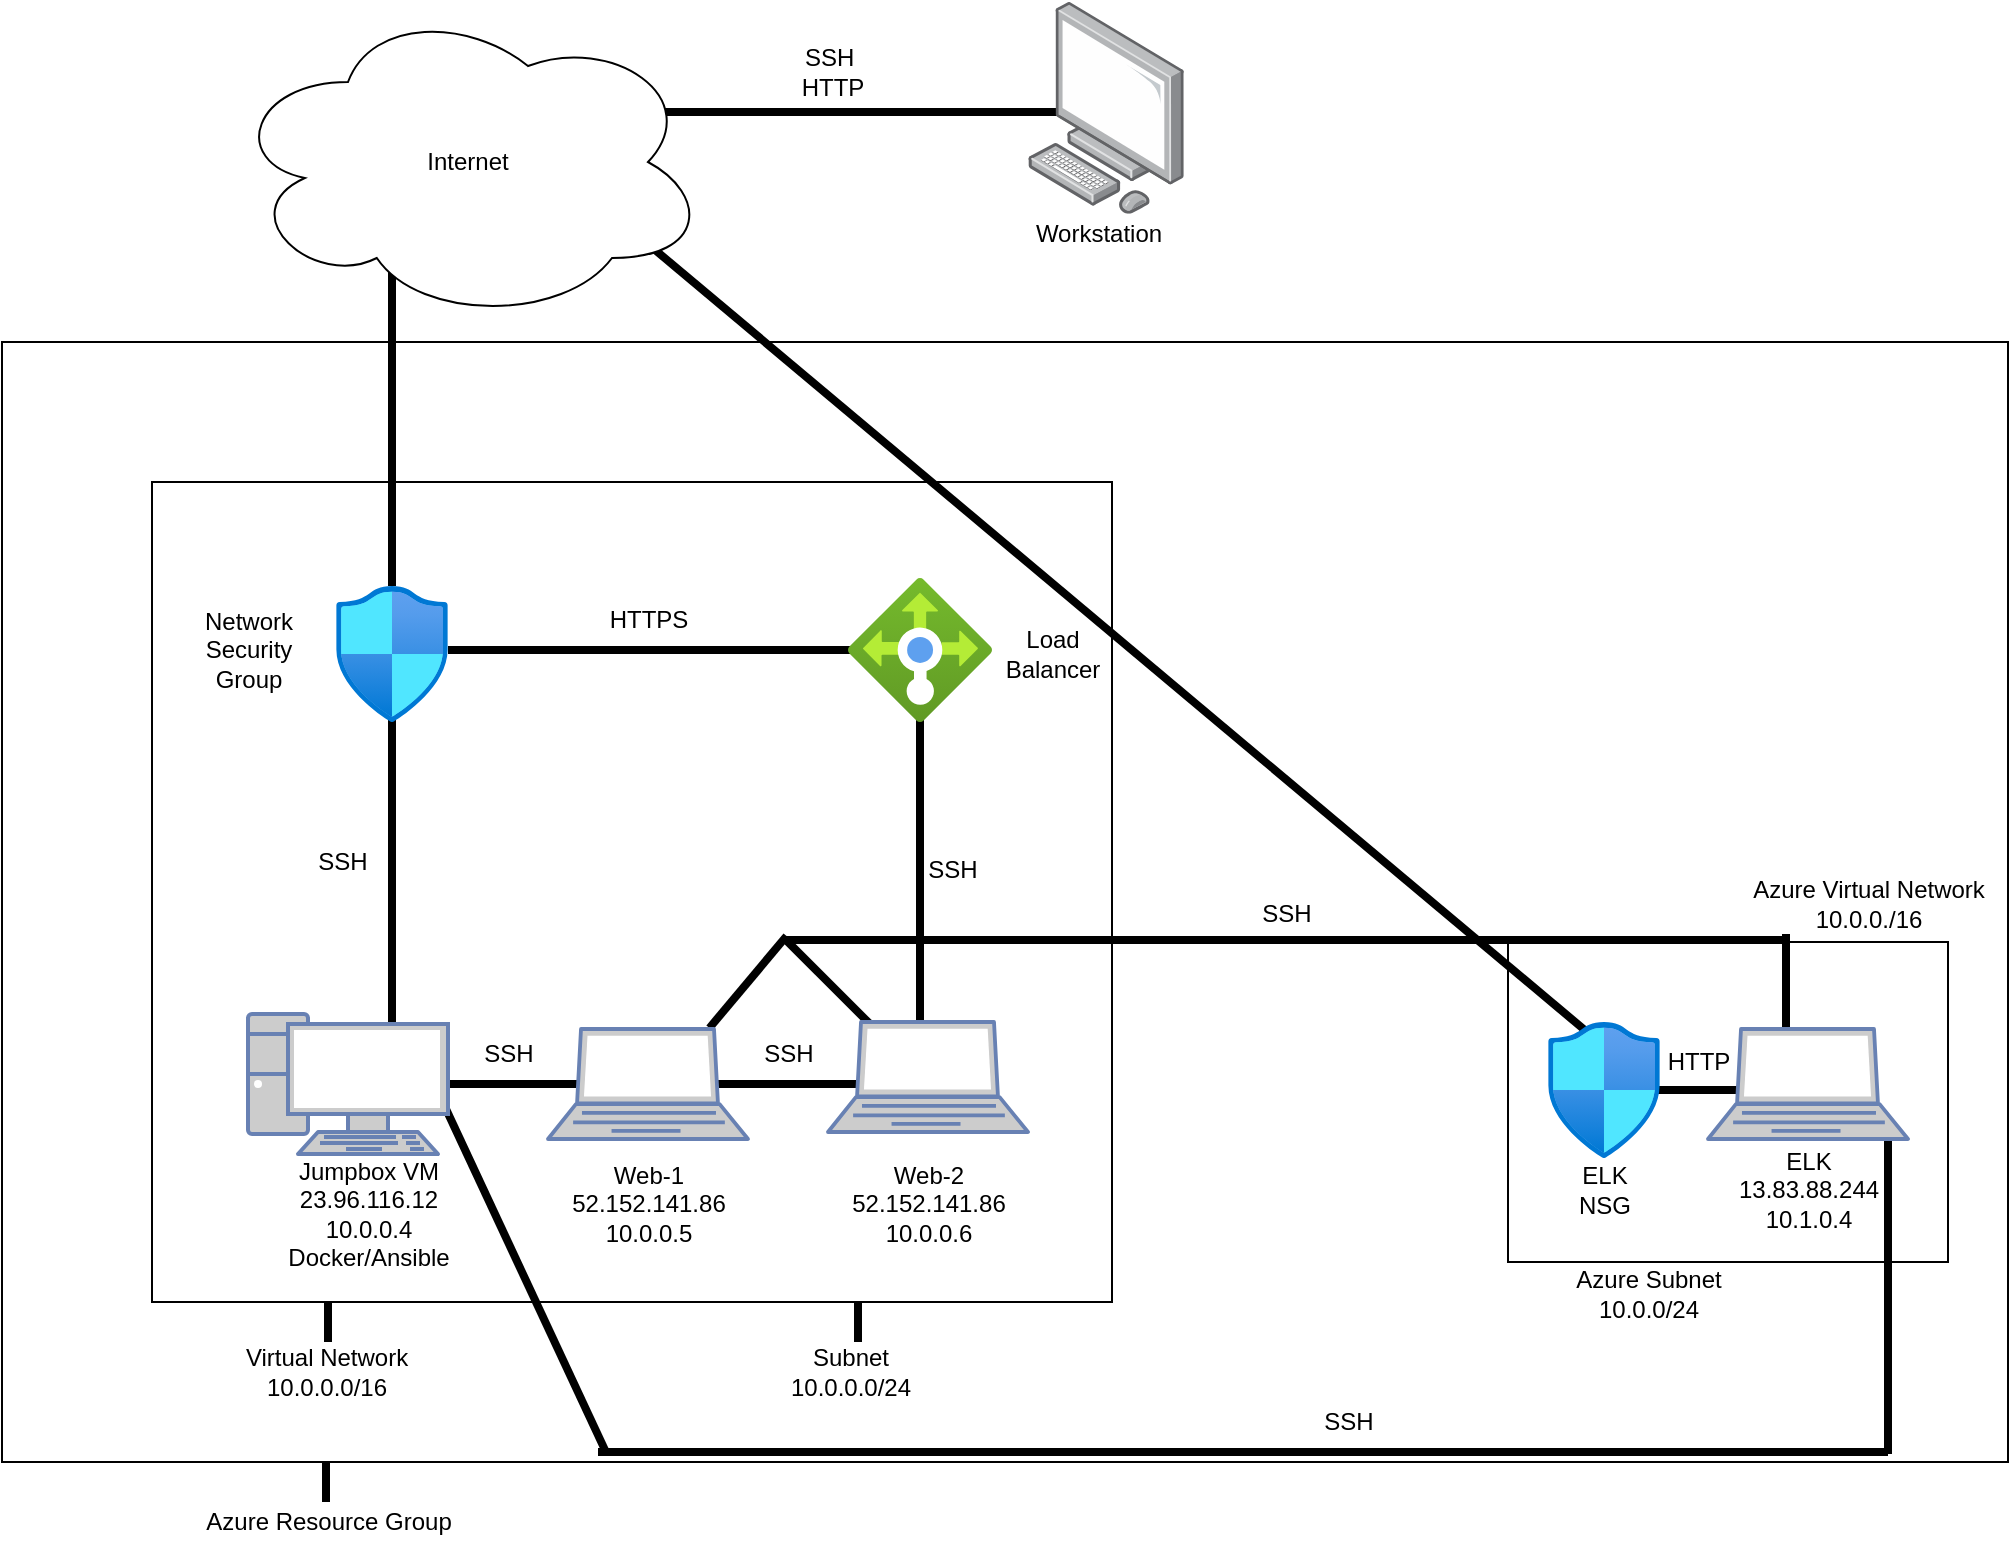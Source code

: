 <mxfile version="13.9.8" type="google"><diagram id="16D1N18UZfcHVGMePHvd" name="Page-1"><mxGraphModel dx="1422" dy="1837" grid="1" gridSize="10" guides="1" tooltips="1" connect="1" arrows="1" fold="1" page="1" pageScale="1" pageWidth="850" pageHeight="1100" math="0" shadow="0"><root><mxCell id="0"/><mxCell id="1" parent="0"/><mxCell id="vIBcf-bXh6j4IH3qAqb4-20" value="" style="line;strokeWidth=4;html=1;perimeter=backbonePerimeter;points=[];outlineConnect=0;" vertex="1" parent="1"><mxGeometry x="420" y="40" width="210" height="10" as="geometry"/></mxCell><mxCell id="vIBcf-bXh6j4IH3qAqb4-17" value="" style="line;strokeWidth=4;direction=south;html=1;perimeter=backbonePerimeter;points=[];outlineConnect=0;rotation=-50;" vertex="1" parent="1"><mxGeometry x="655.3" y="-6.86" width="10" height="639" as="geometry"/></mxCell><mxCell id="7ewCYHqGu9EgfveReCGO-25" value="" style="rounded=0;whiteSpace=wrap;html=1;fillColor=none;" parent="1" vertex="1"><mxGeometry x="97" y="160" width="1003" height="560" as="geometry"/></mxCell><mxCell id="vIBcf-bXh6j4IH3qAqb4-15" value="" style="line;strokeWidth=4;html=1;perimeter=backbonePerimeter;points=[];outlineConnect=0;" vertex="1" parent="1"><mxGeometry x="925" y="529" width="45" height="10" as="geometry"/></mxCell><mxCell id="vIBcf-bXh6j4IH3qAqb4-14" value="" style="line;strokeWidth=4;direction=south;html=1;perimeter=backbonePerimeter;points=[];outlineConnect=0;" vertex="1" parent="1"><mxGeometry x="984" y="456" width="10" height="54" as="geometry"/></mxCell><mxCell id="vIBcf-bXh6j4IH3qAqb4-13" value="" style="line;strokeWidth=4;html=1;perimeter=backbonePerimeter;points=[];outlineConnect=0;" vertex="1" parent="1"><mxGeometry x="487" y="454" width="503" height="10" as="geometry"/></mxCell><mxCell id="vIBcf-bXh6j4IH3qAqb4-12" value="" style="line;strokeWidth=4;direction=south;html=1;perimeter=backbonePerimeter;points=[];outlineConnect=0;rotation=-45;" vertex="1" parent="1"><mxGeometry x="505" y="450" width="10" height="60" as="geometry"/></mxCell><mxCell id="vIBcf-bXh6j4IH3qAqb4-11" value="" style="line;strokeWidth=4;direction=south;html=1;perimeter=backbonePerimeter;points=[];outlineConnect=0;rotation=40;" vertex="1" parent="1"><mxGeometry x="465" y="450" width="10" height="60" as="geometry"/></mxCell><mxCell id="vIBcf-bXh6j4IH3qAqb4-10" value="" style="line;strokeWidth=4;direction=south;html=1;perimeter=backbonePerimeter;points=[];outlineConnect=0;" vertex="1" parent="1"><mxGeometry x="1035" y="556" width="10" height="160" as="geometry"/></mxCell><mxCell id="vIBcf-bXh6j4IH3qAqb4-8" value="" style="line;strokeWidth=4;direction=south;html=1;perimeter=backbonePerimeter;points=[];outlineConnect=0;rotation=-25;" vertex="1" parent="1"><mxGeometry x="352.33" y="528.38" width="10" height="194.68" as="geometry"/></mxCell><mxCell id="vIBcf-bXh6j4IH3qAqb4-5" value="" style="rounded=0;whiteSpace=wrap;html=1;fillColor=none;" vertex="1" parent="1"><mxGeometry x="850" y="460" width="220" height="160" as="geometry"/></mxCell><mxCell id="7ewCYHqGu9EgfveReCGO-13" value="" style="line;strokeWidth=4;html=1;perimeter=backbonePerimeter;points=[];outlineConnect=0;" parent="1" vertex="1"><mxGeometry x="320" y="526" width="210" height="10" as="geometry"/></mxCell><mxCell id="7ewCYHqGu9EgfveReCGO-20" value="" style="rounded=0;whiteSpace=wrap;html=1;fillColor=none;" parent="1" vertex="1"><mxGeometry x="172" y="230" width="480" height="410" as="geometry"/></mxCell><mxCell id="7ewCYHqGu9EgfveReCGO-19" value="" style="line;strokeWidth=4;html=1;perimeter=backbonePerimeter;points=[];outlineConnect=0;" parent="1" vertex="1"><mxGeometry x="320" y="309" width="210" height="10" as="geometry"/></mxCell><mxCell id="7ewCYHqGu9EgfveReCGO-17" value="" style="line;strokeWidth=4;direction=south;html=1;perimeter=backbonePerimeter;points=[];outlineConnect=0;" parent="1" vertex="1"><mxGeometry x="287" y="343.5" width="10" height="160" as="geometry"/></mxCell><mxCell id="7ewCYHqGu9EgfveReCGO-15" value="" style="line;strokeWidth=4;direction=south;html=1;perimeter=backbonePerimeter;points=[];outlineConnect=0;" parent="1" vertex="1"><mxGeometry x="551" y="343.5" width="10" height="160" as="geometry"/></mxCell><mxCell id="7ewCYHqGu9EgfveReCGO-2" value="" style="fontColor=#0066CC;verticalAlign=top;verticalLabelPosition=bottom;labelPosition=center;align=center;html=1;outlineConnect=0;fillColor=#CCCCCC;strokeColor=#6881B3;gradientColor=none;gradientDirection=north;strokeWidth=2;shape=mxgraph.networks.laptop;" parent="1" vertex="1"><mxGeometry x="510" y="500" width="100" height="55" as="geometry"/></mxCell><mxCell id="7ewCYHqGu9EgfveReCGO-3" value="" style="fontColor=#0066CC;verticalAlign=top;verticalLabelPosition=bottom;labelPosition=center;align=center;html=1;outlineConnect=0;fillColor=#CCCCCC;strokeColor=#6881B3;gradientColor=none;gradientDirection=north;strokeWidth=2;shape=mxgraph.networks.pc;" parent="1" vertex="1"><mxGeometry x="220" y="496" width="100" height="70" as="geometry"/></mxCell><mxCell id="7ewCYHqGu9EgfveReCGO-7" value="Jumpbox VM&lt;br&gt;23.96.116.12&lt;br&gt;10.0.0.4&lt;br&gt;Docker/Ansible" style="text;html=1;align=center;verticalAlign=middle;resizable=0;points=[];autosize=1;" parent="1" vertex="1"><mxGeometry x="230" y="566" width="100" height="60" as="geometry"/></mxCell><mxCell id="7ewCYHqGu9EgfveReCGO-8" value="Web-2&lt;br&gt;52.152.141.86&lt;br&gt;10.0.0.6" style="text;html=1;align=center;verticalAlign=middle;resizable=0;points=[];autosize=1;" parent="1" vertex="1"><mxGeometry x="515" y="566" width="90" height="50" as="geometry"/></mxCell><mxCell id="7ewCYHqGu9EgfveReCGO-9" value="Web-1&lt;br&gt;52.152.141.86&lt;br&gt;10.0.0.5" style="text;html=1;align=center;verticalAlign=middle;resizable=0;points=[];autosize=1;" parent="1" vertex="1"><mxGeometry x="375" y="566" width="90" height="50" as="geometry"/></mxCell><mxCell id="7ewCYHqGu9EgfveReCGO-10" value="" style="aspect=fixed;html=1;points=[];align=center;image;fontSize=12;image=img/lib/azure2/networking/Network_Security_Groups.svg;" parent="1" vertex="1"><mxGeometry x="264" y="282" width="56.0" height="68" as="geometry"/></mxCell><mxCell id="7ewCYHqGu9EgfveReCGO-12" value="" style="aspect=fixed;html=1;points=[];align=center;image;fontSize=12;image=img/lib/azure2/networking/Load_Balancers.svg;" parent="1" vertex="1"><mxGeometry x="520" y="278" width="72" height="72" as="geometry"/></mxCell><mxCell id="7ewCYHqGu9EgfveReCGO-1" value="" style="fontColor=#0066CC;verticalAlign=top;verticalLabelPosition=bottom;labelPosition=center;align=center;html=1;outlineConnect=0;fillColor=#CCCCCC;strokeColor=#6881B3;gradientColor=none;gradientDirection=north;strokeWidth=2;shape=mxgraph.networks.laptop;" parent="1" vertex="1"><mxGeometry x="370" y="503.5" width="100" height="55" as="geometry"/></mxCell><mxCell id="7ewCYHqGu9EgfveReCGO-16" value="Load &lt;br&gt;Balancer" style="text;html=1;align=center;verticalAlign=middle;resizable=0;points=[];autosize=1;" parent="1" vertex="1"><mxGeometry x="592" y="301" width="60" height="30" as="geometry"/></mxCell><mxCell id="7ewCYHqGu9EgfveReCGO-18" value="Network &lt;br&gt;Security&lt;br&gt;Group" style="text;html=1;align=center;verticalAlign=middle;resizable=0;points=[];autosize=1;" parent="1" vertex="1"><mxGeometry x="190" y="289" width="60" height="50" as="geometry"/></mxCell><mxCell id="7ewCYHqGu9EgfveReCGO-22" value="" style="line;strokeWidth=4;direction=south;html=1;perimeter=backbonePerimeter;points=[];outlineConnect=0;" parent="1" vertex="1"><mxGeometry x="255" y="640" width="10" height="20" as="geometry"/></mxCell><mxCell id="7ewCYHqGu9EgfveReCGO-23" value="Virtual Network&lt;br&gt;10.0.0.0/16" style="text;html=1;align=center;verticalAlign=middle;resizable=0;points=[];autosize=1;" parent="1" vertex="1"><mxGeometry x="209" y="660" width="100" height="30" as="geometry"/></mxCell><mxCell id="7ewCYHqGu9EgfveReCGO-29" value="" style="line;strokeWidth=4;direction=south;html=1;perimeter=backbonePerimeter;points=[];outlineConnect=0;" parent="1" vertex="1"><mxGeometry x="254" y="720" width="10" height="20" as="geometry"/></mxCell><mxCell id="7ewCYHqGu9EgfveReCGO-30" value="Azure Resource Group" style="text;html=1;align=center;verticalAlign=middle;resizable=0;points=[];autosize=1;" parent="1" vertex="1"><mxGeometry x="190" y="740" width="140" height="20" as="geometry"/></mxCell><mxCell id="7ewCYHqGu9EgfveReCGO-31" value="" style="line;strokeWidth=4;direction=south;html=1;perimeter=backbonePerimeter;points=[];outlineConnect=0;" parent="1" vertex="1"><mxGeometry x="287" y="122" width="10" height="160" as="geometry"/></mxCell><mxCell id="7ewCYHqGu9EgfveReCGO-32" value="Internet" style="ellipse;shape=cloud;whiteSpace=wrap;html=1;" parent="1" vertex="1"><mxGeometry x="210" y="-10" width="240" height="160" as="geometry"/></mxCell><mxCell id="7ewCYHqGu9EgfveReCGO-33" value="HTTPS" style="text;html=1;align=center;verticalAlign=middle;resizable=0;points=[];autosize=1;" parent="1" vertex="1"><mxGeometry x="395" y="289" width="50" height="20" as="geometry"/></mxCell><mxCell id="7ewCYHqGu9EgfveReCGO-34" value="SSH" style="text;html=1;align=center;verticalAlign=middle;resizable=0;points=[];autosize=1;" parent="1" vertex="1"><mxGeometry x="330" y="506" width="40" height="20" as="geometry"/></mxCell><mxCell id="7ewCYHqGu9EgfveReCGO-35" value="SSH" style="text;html=1;align=center;verticalAlign=middle;resizable=0;points=[];autosize=1;" parent="1" vertex="1"><mxGeometry x="470" y="506" width="40" height="20" as="geometry"/></mxCell><mxCell id="7ewCYHqGu9EgfveReCGO-36" value="SSH" style="text;html=1;align=center;verticalAlign=middle;resizable=0;points=[];autosize=1;" parent="1" vertex="1"><mxGeometry x="552" y="413.5" width="40" height="20" as="geometry"/></mxCell><mxCell id="7ewCYHqGu9EgfveReCGO-37" value="SSH" style="text;html=1;align=center;verticalAlign=middle;resizable=0;points=[];autosize=1;" parent="1" vertex="1"><mxGeometry x="247" y="410" width="40" height="20" as="geometry"/></mxCell><mxCell id="7ewCYHqGu9EgfveReCGO-38" value="" style="line;strokeWidth=4;direction=south;html=1;perimeter=backbonePerimeter;points=[];outlineConnect=0;" parent="1" vertex="1"><mxGeometry x="520" y="640" width="10" height="20" as="geometry"/></mxCell><mxCell id="7ewCYHqGu9EgfveReCGO-39" value="Subnet&lt;br&gt;10.0.0.0/24" style="text;html=1;align=center;verticalAlign=middle;resizable=0;points=[];autosize=1;" parent="1" vertex="1"><mxGeometry x="481" y="660" width="80" height="30" as="geometry"/></mxCell><mxCell id="vIBcf-bXh6j4IH3qAqb4-1" value="" style="fontColor=#0066CC;verticalAlign=top;verticalLabelPosition=bottom;labelPosition=center;align=center;html=1;outlineConnect=0;fillColor=#CCCCCC;strokeColor=#6881B3;gradientColor=none;gradientDirection=north;strokeWidth=2;shape=mxgraph.networks.laptop;" vertex="1" parent="1"><mxGeometry x="950" y="503.5" width="100" height="55" as="geometry"/></mxCell><mxCell id="vIBcf-bXh6j4IH3qAqb4-2" value="" style="aspect=fixed;html=1;points=[];align=center;image;fontSize=12;image=img/lib/azure2/networking/Network_Security_Groups.svg;" vertex="1" parent="1"><mxGeometry x="870" y="500" width="56.0" height="68" as="geometry"/></mxCell><mxCell id="vIBcf-bXh6j4IH3qAqb4-3" value="ELK&lt;br&gt;13.83.88.244&lt;br&gt;10.1.0.4" style="text;html=1;align=center;verticalAlign=middle;resizable=0;points=[];autosize=1;" vertex="1" parent="1"><mxGeometry x="955" y="558.5" width="90" height="50" as="geometry"/></mxCell><mxCell id="vIBcf-bXh6j4IH3qAqb4-4" value="ELK&lt;br&gt;NSG" style="text;html=1;align=center;verticalAlign=middle;resizable=0;points=[];autosize=1;" vertex="1" parent="1"><mxGeometry x="878" y="568.5" width="40" height="30" as="geometry"/></mxCell><mxCell id="vIBcf-bXh6j4IH3qAqb4-6" value="Azure Subnet &lt;br&gt;10.0.0/24" style="text;html=1;align=center;verticalAlign=middle;resizable=0;points=[];autosize=1;" vertex="1" parent="1"><mxGeometry x="875" y="621" width="90" height="30" as="geometry"/></mxCell><mxCell id="vIBcf-bXh6j4IH3qAqb4-9" value="" style="line;strokeWidth=4;html=1;perimeter=backbonePerimeter;points=[];outlineConnect=0;" vertex="1" parent="1"><mxGeometry x="395" y="710" width="645" height="10" as="geometry"/></mxCell><mxCell id="vIBcf-bXh6j4IH3qAqb4-16" value="Azure Virtual Network&lt;br&gt;10.0.0./16" style="text;html=1;align=center;verticalAlign=middle;resizable=0;points=[];autosize=1;" vertex="1" parent="1"><mxGeometry x="965" y="426" width="130" height="30" as="geometry"/></mxCell><mxCell id="vIBcf-bXh6j4IH3qAqb4-18" value="HTTP" style="text;html=1;align=center;verticalAlign=middle;resizable=0;points=[];autosize=1;" vertex="1" parent="1"><mxGeometry x="920" y="510" width="50" height="20" as="geometry"/></mxCell><mxCell id="vIBcf-bXh6j4IH3qAqb4-21" value="" style="points=[];aspect=fixed;html=1;align=center;shadow=0;dashed=0;image;image=img/lib/allied_telesis/computer_and_terminals/Personal_Computer.svg;" vertex="1" parent="1"><mxGeometry x="610" y="-10.0" width="78.14" height="105.9" as="geometry"/></mxCell><mxCell id="vIBcf-bXh6j4IH3qAqb4-22" value="Workstation" style="text;html=1;align=center;verticalAlign=middle;resizable=0;points=[];autosize=1;" vertex="1" parent="1"><mxGeometry x="605" y="95.9" width="80" height="20" as="geometry"/></mxCell><mxCell id="vIBcf-bXh6j4IH3qAqb4-23" value="SSH&amp;nbsp;&lt;br&gt;HTTP" style="text;html=1;align=center;verticalAlign=middle;resizable=0;points=[];autosize=1;" vertex="1" parent="1"><mxGeometry x="487" y="10" width="50" height="30" as="geometry"/></mxCell><mxCell id="vIBcf-bXh6j4IH3qAqb4-24" value="SSH" style="text;html=1;align=center;verticalAlign=middle;resizable=0;points=[];autosize=1;" vertex="1" parent="1"><mxGeometry x="750" y="690" width="40" height="20" as="geometry"/></mxCell><mxCell id="vIBcf-bXh6j4IH3qAqb4-25" value="SSH" style="text;html=1;align=center;verticalAlign=middle;resizable=0;points=[];autosize=1;" vertex="1" parent="1"><mxGeometry x="718.5" y="436" width="40" height="20" as="geometry"/></mxCell></root></mxGraphModel></diagram></mxfile>